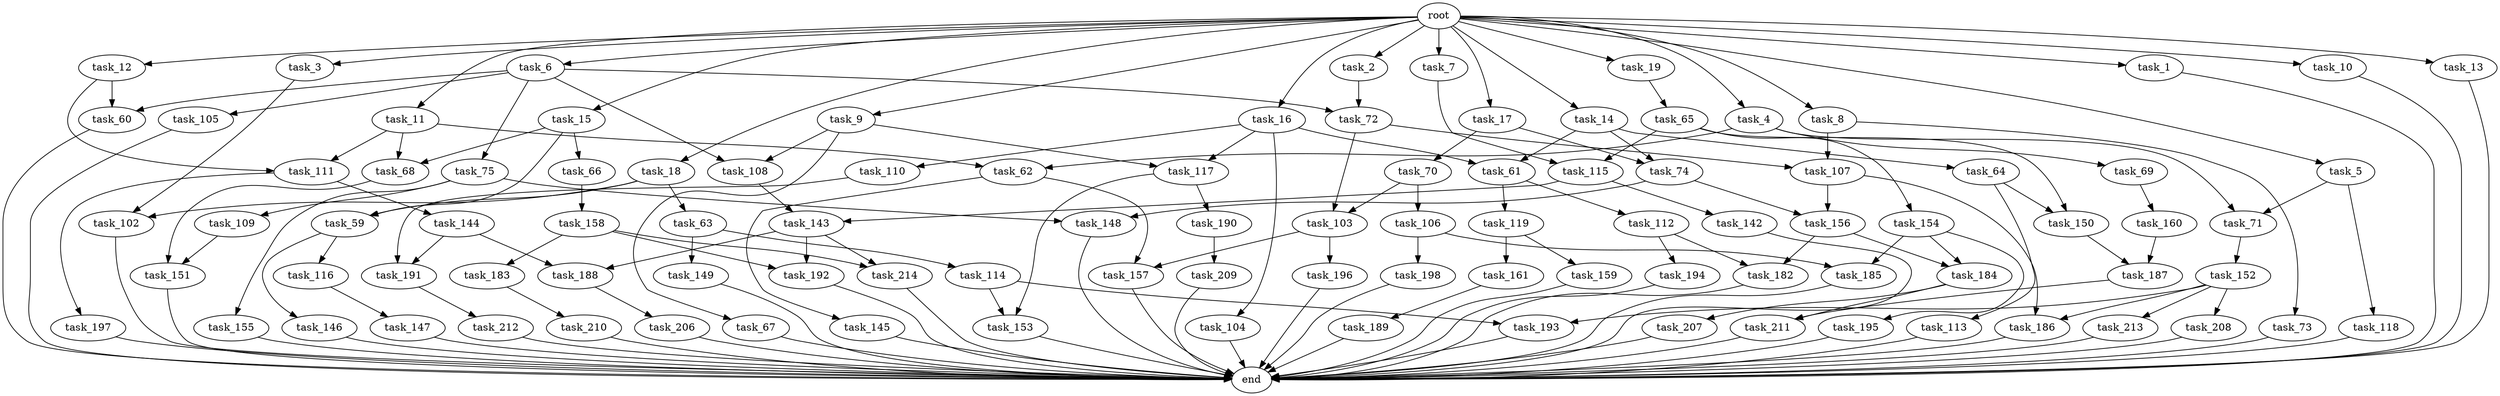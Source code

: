 digraph G {
  task_116 [size="309237645312.000000"];
  task_105 [size="214748364800.000000"];
  task_15 [size="1024.000000"];
  task_102 [size="833223655424.000000"];
  task_212 [size="549755813888.000000"];
  task_184 [size="730144440320.000000"];
  task_143 [size="214748364800.000000"];
  task_207 [size="420906795008.000000"];
  task_153 [size="687194767360.000000"];
  task_191 [size="1554778161152.000000"];
  task_7 [size="1024.000000"];
  task_104 [size="309237645312.000000"];
  task_119 [size="77309411328.000000"];
  task_75 [size="214748364800.000000"];
  task_214 [size="343597383680.000000"];
  task_154 [size="214748364800.000000"];
  task_106 [size="420906795008.000000"];
  task_152 [size="214748364800.000000"];
  task_117 [size="343597383680.000000"];
  task_155 [size="214748364800.000000"];
  task_182 [size="1005022347264.000000"];
  task_9 [size="1024.000000"];
  task_196 [size="549755813888.000000"];
  task_74 [size="858993459200.000000"];
  task_112 [size="77309411328.000000"];
  task_147 [size="858993459200.000000"];
  task_185 [size="841813590016.000000"];
  task_59 [size="730144440320.000000"];
  task_142 [size="77309411328.000000"];
  task_118 [size="137438953472.000000"];
  task_73 [size="309237645312.000000"];
  task_64 [size="309237645312.000000"];
  task_198 [size="420906795008.000000"];
  task_65 [size="34359738368.000000"];
  task_150 [size="635655159808.000000"];
  task_18 [size="1024.000000"];
  task_188 [size="1005022347264.000000"];
  task_63 [size="695784701952.000000"];
  task_68 [size="584115552256.000000"];
  task_115 [size="292057776128.000000"];
  task_206 [size="309237645312.000000"];
  task_160 [size="858993459200.000000"];
  task_190 [size="549755813888.000000"];
  task_61 [size="618475290624.000000"];
  task_156 [size="446676598784.000000"];
  task_145 [size="858993459200.000000"];
  task_1 [size="1024.000000"];
  task_159 [size="214748364800.000000"];
  task_157 [size="1408749273088.000000"];
  task_109 [size="214748364800.000000"];
  task_210 [size="214748364800.000000"];
  task_189 [size="137438953472.000000"];
  task_69 [size="420906795008.000000"];
  task_146 [size="309237645312.000000"];
  task_194 [size="695784701952.000000"];
  task_62 [size="970662608896.000000"];
  task_66 [size="34359738368.000000"];
  task_19 [size="1024.000000"];
  task_161 [size="214748364800.000000"];
  task_213 [size="77309411328.000000"];
  task_195 [size="420906795008.000000"];
  end [size="0.000000"];
  task_144 [size="549755813888.000000"];
  task_192 [size="343597383680.000000"];
  task_11 [size="1024.000000"];
  task_4 [size="1024.000000"];
  task_60 [size="429496729600.000000"];
  task_10 [size="1024.000000"];
  task_193 [size="214748364800.000000"];
  task_158 [size="309237645312.000000"];
  task_70 [size="549755813888.000000"];
  task_71 [size="558345748480.000000"];
  task_67 [size="34359738368.000000"];
  task_14 [size="1024.000000"];
  task_12 [size="1024.000000"];
  task_13 [size="1024.000000"];
  task_108 [size="249108103168.000000"];
  task_3 [size="1024.000000"];
  task_114 [size="137438953472.000000"];
  task_151 [size="1245540515840.000000"];
  task_103 [size="970662608896.000000"];
  task_113 [size="420906795008.000000"];
  task_6 [size="1024.000000"];
  task_186 [size="214748364800.000000"];
  task_2 [size="1024.000000"];
  task_209 [size="695784701952.000000"];
  task_197 [size="549755813888.000000"];
  task_183 [size="34359738368.000000"];
  task_107 [size="858993459200.000000"];
  task_72 [size="429496729600.000000"];
  task_211 [size="1116691496960.000000"];
  task_149 [size="137438953472.000000"];
  task_17 [size="1024.000000"];
  root [size="0.000000"];
  task_148 [size="523986010112.000000"];
  task_111 [size="764504178688.000000"];
  task_8 [size="1024.000000"];
  task_16 [size="1024.000000"];
  task_187 [size="687194767360.000000"];
  task_5 [size="1024.000000"];
  task_110 [size="309237645312.000000"];
  task_208 [size="77309411328.000000"];

  task_116 -> task_147 [size="838860800.000000"];
  task_105 -> end [size="1.000000"];
  task_15 -> task_66 [size="33554432.000000"];
  task_15 -> task_68 [size="33554432.000000"];
  task_15 -> task_59 [size="33554432.000000"];
  task_102 -> end [size="1.000000"];
  task_212 -> end [size="1.000000"];
  task_184 -> task_207 [size="411041792.000000"];
  task_184 -> task_211 [size="411041792.000000"];
  task_143 -> task_214 [size="301989888.000000"];
  task_143 -> task_192 [size="301989888.000000"];
  task_143 -> task_188 [size="301989888.000000"];
  task_207 -> end [size="1.000000"];
  task_153 -> end [size="1.000000"];
  task_191 -> task_212 [size="536870912.000000"];
  task_7 -> task_115 [size="75497472.000000"];
  task_104 -> end [size="1.000000"];
  task_119 -> task_161 [size="209715200.000000"];
  task_119 -> task_159 [size="209715200.000000"];
  task_75 -> task_109 [size="209715200.000000"];
  task_75 -> task_155 [size="209715200.000000"];
  task_75 -> task_148 [size="209715200.000000"];
  task_214 -> end [size="1.000000"];
  task_154 -> task_184 [size="411041792.000000"];
  task_154 -> task_195 [size="411041792.000000"];
  task_154 -> task_185 [size="411041792.000000"];
  task_106 -> task_185 [size="411041792.000000"];
  task_106 -> task_198 [size="411041792.000000"];
  task_152 -> task_193 [size="75497472.000000"];
  task_152 -> task_213 [size="75497472.000000"];
  task_152 -> task_208 [size="75497472.000000"];
  task_152 -> task_186 [size="75497472.000000"];
  task_117 -> task_153 [size="536870912.000000"];
  task_117 -> task_190 [size="536870912.000000"];
  task_155 -> end [size="1.000000"];
  task_182 -> end [size="1.000000"];
  task_9 -> task_108 [size="33554432.000000"];
  task_9 -> task_67 [size="33554432.000000"];
  task_9 -> task_117 [size="33554432.000000"];
  task_196 -> end [size="1.000000"];
  task_74 -> task_156 [size="301989888.000000"];
  task_74 -> task_148 [size="301989888.000000"];
  task_112 -> task_194 [size="679477248.000000"];
  task_112 -> task_182 [size="679477248.000000"];
  task_147 -> end [size="1.000000"];
  task_185 -> end [size="1.000000"];
  task_59 -> task_116 [size="301989888.000000"];
  task_59 -> task_146 [size="301989888.000000"];
  task_142 -> end [size="1.000000"];
  task_118 -> end [size="1.000000"];
  task_73 -> end [size="1.000000"];
  task_64 -> task_150 [size="411041792.000000"];
  task_64 -> task_113 [size="411041792.000000"];
  task_198 -> end [size="1.000000"];
  task_65 -> task_150 [size="209715200.000000"];
  task_65 -> task_154 [size="209715200.000000"];
  task_65 -> task_115 [size="209715200.000000"];
  task_150 -> task_187 [size="536870912.000000"];
  task_18 -> task_63 [size="679477248.000000"];
  task_18 -> task_59 [size="679477248.000000"];
  task_18 -> task_102 [size="679477248.000000"];
  task_188 -> task_206 [size="301989888.000000"];
  task_63 -> task_114 [size="134217728.000000"];
  task_63 -> task_149 [size="134217728.000000"];
  task_68 -> task_151 [size="536870912.000000"];
  task_115 -> task_143 [size="75497472.000000"];
  task_115 -> task_142 [size="75497472.000000"];
  task_206 -> end [size="1.000000"];
  task_160 -> task_187 [size="134217728.000000"];
  task_190 -> task_209 [size="679477248.000000"];
  task_61 -> task_112 [size="75497472.000000"];
  task_61 -> task_119 [size="75497472.000000"];
  task_156 -> task_184 [size="301989888.000000"];
  task_156 -> task_182 [size="301989888.000000"];
  task_145 -> end [size="1.000000"];
  task_1 -> end [size="1.000000"];
  task_159 -> end [size="1.000000"];
  task_157 -> end [size="1.000000"];
  task_109 -> task_151 [size="679477248.000000"];
  task_210 -> end [size="1.000000"];
  task_189 -> end [size="1.000000"];
  task_69 -> task_160 [size="838860800.000000"];
  task_146 -> end [size="1.000000"];
  task_194 -> end [size="1.000000"];
  task_62 -> task_145 [size="838860800.000000"];
  task_62 -> task_157 [size="838860800.000000"];
  task_66 -> task_158 [size="301989888.000000"];
  task_19 -> task_65 [size="33554432.000000"];
  task_161 -> task_189 [size="134217728.000000"];
  task_213 -> end [size="1.000000"];
  task_195 -> end [size="1.000000"];
  task_144 -> task_191 [size="679477248.000000"];
  task_144 -> task_188 [size="679477248.000000"];
  task_192 -> end [size="1.000000"];
  task_11 -> task_68 [size="536870912.000000"];
  task_11 -> task_111 [size="536870912.000000"];
  task_11 -> task_62 [size="536870912.000000"];
  task_4 -> task_71 [size="411041792.000000"];
  task_4 -> task_62 [size="411041792.000000"];
  task_4 -> task_69 [size="411041792.000000"];
  task_60 -> end [size="1.000000"];
  task_10 -> end [size="1.000000"];
  task_193 -> end [size="1.000000"];
  task_158 -> task_214 [size="33554432.000000"];
  task_158 -> task_183 [size="33554432.000000"];
  task_158 -> task_192 [size="33554432.000000"];
  task_70 -> task_103 [size="411041792.000000"];
  task_70 -> task_106 [size="411041792.000000"];
  task_71 -> task_152 [size="209715200.000000"];
  task_67 -> end [size="1.000000"];
  task_14 -> task_61 [size="301989888.000000"];
  task_14 -> task_64 [size="301989888.000000"];
  task_14 -> task_74 [size="301989888.000000"];
  task_12 -> task_60 [size="209715200.000000"];
  task_12 -> task_111 [size="209715200.000000"];
  task_13 -> end [size="1.000000"];
  task_108 -> task_143 [size="134217728.000000"];
  task_3 -> task_102 [size="134217728.000000"];
  task_114 -> task_193 [size="134217728.000000"];
  task_114 -> task_153 [size="134217728.000000"];
  task_151 -> end [size="1.000000"];
  task_103 -> task_196 [size="536870912.000000"];
  task_103 -> task_157 [size="536870912.000000"];
  task_113 -> end [size="1.000000"];
  task_6 -> task_75 [size="209715200.000000"];
  task_6 -> task_60 [size="209715200.000000"];
  task_6 -> task_72 [size="209715200.000000"];
  task_6 -> task_105 [size="209715200.000000"];
  task_6 -> task_108 [size="209715200.000000"];
  task_186 -> end [size="1.000000"];
  task_2 -> task_72 [size="209715200.000000"];
  task_209 -> end [size="1.000000"];
  task_197 -> end [size="1.000000"];
  task_183 -> task_210 [size="209715200.000000"];
  task_107 -> task_156 [size="134217728.000000"];
  task_107 -> task_186 [size="134217728.000000"];
  task_72 -> task_103 [size="536870912.000000"];
  task_72 -> task_107 [size="536870912.000000"];
  task_211 -> end [size="1.000000"];
  task_149 -> end [size="1.000000"];
  task_17 -> task_70 [size="536870912.000000"];
  task_17 -> task_74 [size="536870912.000000"];
  root -> task_13 [size="1.000000"];
  root -> task_17 [size="1.000000"];
  root -> task_3 [size="1.000000"];
  root -> task_4 [size="1.000000"];
  root -> task_11 [size="1.000000"];
  root -> task_15 [size="1.000000"];
  root -> task_10 [size="1.000000"];
  root -> task_6 [size="1.000000"];
  root -> task_9 [size="1.000000"];
  root -> task_16 [size="1.000000"];
  root -> task_8 [size="1.000000"];
  root -> task_18 [size="1.000000"];
  root -> task_1 [size="1.000000"];
  root -> task_5 [size="1.000000"];
  root -> task_19 [size="1.000000"];
  root -> task_2 [size="1.000000"];
  root -> task_14 [size="1.000000"];
  root -> task_7 [size="1.000000"];
  root -> task_12 [size="1.000000"];
  task_148 -> end [size="1.000000"];
  task_111 -> task_144 [size="536870912.000000"];
  task_111 -> task_197 [size="536870912.000000"];
  task_8 -> task_73 [size="301989888.000000"];
  task_8 -> task_107 [size="301989888.000000"];
  task_16 -> task_110 [size="301989888.000000"];
  task_16 -> task_117 [size="301989888.000000"];
  task_16 -> task_61 [size="301989888.000000"];
  task_16 -> task_104 [size="301989888.000000"];
  task_187 -> task_211 [size="679477248.000000"];
  task_5 -> task_118 [size="134217728.000000"];
  task_5 -> task_71 [size="134217728.000000"];
  task_110 -> task_191 [size="838860800.000000"];
  task_208 -> end [size="1.000000"];
}
